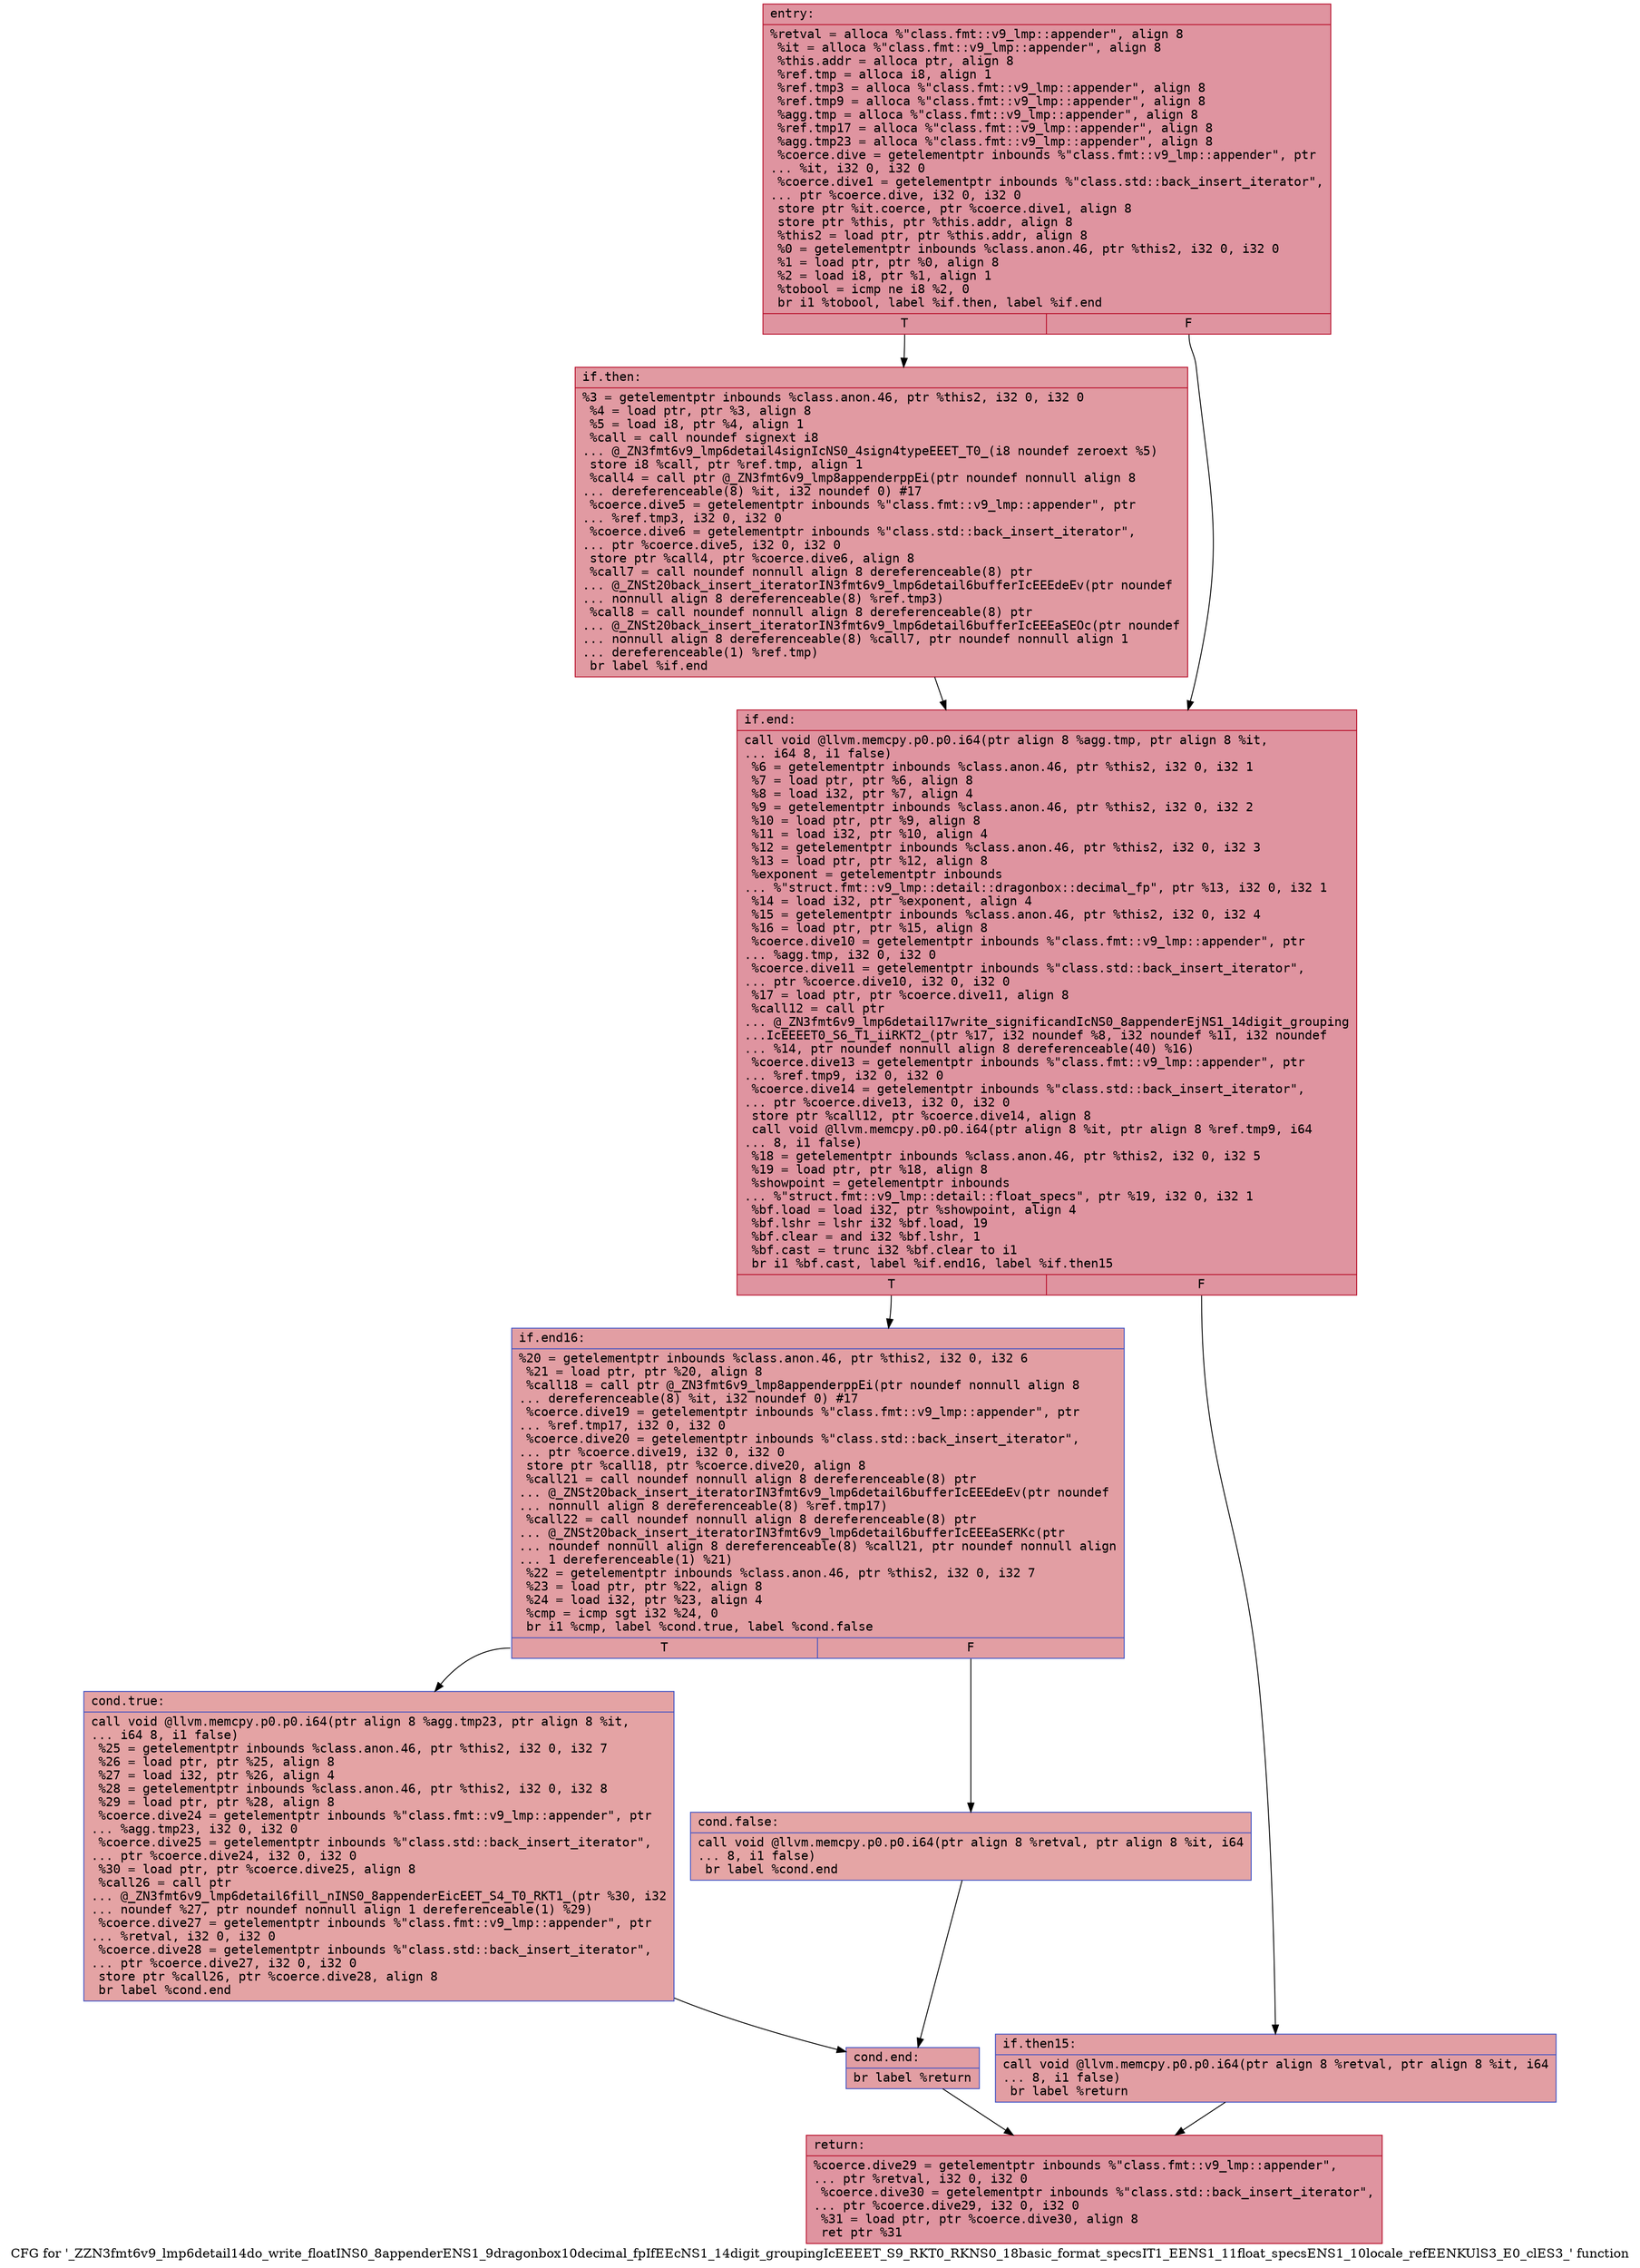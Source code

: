 digraph "CFG for '_ZZN3fmt6v9_lmp6detail14do_write_floatINS0_8appenderENS1_9dragonbox10decimal_fpIfEEcNS1_14digit_groupingIcEEEET_S9_RKT0_RKNS0_18basic_format_specsIT1_EENS1_11float_specsENS1_10locale_refEENKUlS3_E0_clES3_' function" {
	label="CFG for '_ZZN3fmt6v9_lmp6detail14do_write_floatINS0_8appenderENS1_9dragonbox10decimal_fpIfEEcNS1_14digit_groupingIcEEEET_S9_RKT0_RKNS0_18basic_format_specsIT1_EENS1_11float_specsENS1_10locale_refEENKUlS3_E0_clES3_' function";

	Node0x55fec3239bc0 [shape=record,color="#b70d28ff", style=filled, fillcolor="#b70d2870" fontname="Courier",label="{entry:\l|  %retval = alloca %\"class.fmt::v9_lmp::appender\", align 8\l  %it = alloca %\"class.fmt::v9_lmp::appender\", align 8\l  %this.addr = alloca ptr, align 8\l  %ref.tmp = alloca i8, align 1\l  %ref.tmp3 = alloca %\"class.fmt::v9_lmp::appender\", align 8\l  %ref.tmp9 = alloca %\"class.fmt::v9_lmp::appender\", align 8\l  %agg.tmp = alloca %\"class.fmt::v9_lmp::appender\", align 8\l  %ref.tmp17 = alloca %\"class.fmt::v9_lmp::appender\", align 8\l  %agg.tmp23 = alloca %\"class.fmt::v9_lmp::appender\", align 8\l  %coerce.dive = getelementptr inbounds %\"class.fmt::v9_lmp::appender\", ptr\l... %it, i32 0, i32 0\l  %coerce.dive1 = getelementptr inbounds %\"class.std::back_insert_iterator\",\l... ptr %coerce.dive, i32 0, i32 0\l  store ptr %it.coerce, ptr %coerce.dive1, align 8\l  store ptr %this, ptr %this.addr, align 8\l  %this2 = load ptr, ptr %this.addr, align 8\l  %0 = getelementptr inbounds %class.anon.46, ptr %this2, i32 0, i32 0\l  %1 = load ptr, ptr %0, align 8\l  %2 = load i8, ptr %1, align 1\l  %tobool = icmp ne i8 %2, 0\l  br i1 %tobool, label %if.then, label %if.end\l|{<s0>T|<s1>F}}"];
	Node0x55fec3239bc0:s0 -> Node0x55fec323a930[tooltip="entry -> if.then\nProbability 62.50%" ];
	Node0x55fec3239bc0:s1 -> Node0x55fec323a9a0[tooltip="entry -> if.end\nProbability 37.50%" ];
	Node0x55fec323a930 [shape=record,color="#b70d28ff", style=filled, fillcolor="#bb1b2c70" fontname="Courier",label="{if.then:\l|  %3 = getelementptr inbounds %class.anon.46, ptr %this2, i32 0, i32 0\l  %4 = load ptr, ptr %3, align 8\l  %5 = load i8, ptr %4, align 1\l  %call = call noundef signext i8\l... @_ZN3fmt6v9_lmp6detail4signIcNS0_4sign4typeEEET_T0_(i8 noundef zeroext %5)\l  store i8 %call, ptr %ref.tmp, align 1\l  %call4 = call ptr @_ZN3fmt6v9_lmp8appenderppEi(ptr noundef nonnull align 8\l... dereferenceable(8) %it, i32 noundef 0) #17\l  %coerce.dive5 = getelementptr inbounds %\"class.fmt::v9_lmp::appender\", ptr\l... %ref.tmp3, i32 0, i32 0\l  %coerce.dive6 = getelementptr inbounds %\"class.std::back_insert_iterator\",\l... ptr %coerce.dive5, i32 0, i32 0\l  store ptr %call4, ptr %coerce.dive6, align 8\l  %call7 = call noundef nonnull align 8 dereferenceable(8) ptr\l... @_ZNSt20back_insert_iteratorIN3fmt6v9_lmp6detail6bufferIcEEEdeEv(ptr noundef\l... nonnull align 8 dereferenceable(8) %ref.tmp3)\l  %call8 = call noundef nonnull align 8 dereferenceable(8) ptr\l... @_ZNSt20back_insert_iteratorIN3fmt6v9_lmp6detail6bufferIcEEEaSEOc(ptr noundef\l... nonnull align 8 dereferenceable(8) %call7, ptr noundef nonnull align 1\l... dereferenceable(1) %ref.tmp)\l  br label %if.end\l}"];
	Node0x55fec323a930 -> Node0x55fec323a9a0[tooltip="if.then -> if.end\nProbability 100.00%" ];
	Node0x55fec323a9a0 [shape=record,color="#b70d28ff", style=filled, fillcolor="#b70d2870" fontname="Courier",label="{if.end:\l|  call void @llvm.memcpy.p0.p0.i64(ptr align 8 %agg.tmp, ptr align 8 %it,\l... i64 8, i1 false)\l  %6 = getelementptr inbounds %class.anon.46, ptr %this2, i32 0, i32 1\l  %7 = load ptr, ptr %6, align 8\l  %8 = load i32, ptr %7, align 4\l  %9 = getelementptr inbounds %class.anon.46, ptr %this2, i32 0, i32 2\l  %10 = load ptr, ptr %9, align 8\l  %11 = load i32, ptr %10, align 4\l  %12 = getelementptr inbounds %class.anon.46, ptr %this2, i32 0, i32 3\l  %13 = load ptr, ptr %12, align 8\l  %exponent = getelementptr inbounds\l... %\"struct.fmt::v9_lmp::detail::dragonbox::decimal_fp\", ptr %13, i32 0, i32 1\l  %14 = load i32, ptr %exponent, align 4\l  %15 = getelementptr inbounds %class.anon.46, ptr %this2, i32 0, i32 4\l  %16 = load ptr, ptr %15, align 8\l  %coerce.dive10 = getelementptr inbounds %\"class.fmt::v9_lmp::appender\", ptr\l... %agg.tmp, i32 0, i32 0\l  %coerce.dive11 = getelementptr inbounds %\"class.std::back_insert_iterator\",\l... ptr %coerce.dive10, i32 0, i32 0\l  %17 = load ptr, ptr %coerce.dive11, align 8\l  %call12 = call ptr\l... @_ZN3fmt6v9_lmp6detail17write_significandIcNS0_8appenderEjNS1_14digit_grouping\l...IcEEEET0_S6_T1_iiRKT2_(ptr %17, i32 noundef %8, i32 noundef %11, i32 noundef\l... %14, ptr noundef nonnull align 8 dereferenceable(40) %16)\l  %coerce.dive13 = getelementptr inbounds %\"class.fmt::v9_lmp::appender\", ptr\l... %ref.tmp9, i32 0, i32 0\l  %coerce.dive14 = getelementptr inbounds %\"class.std::back_insert_iterator\",\l... ptr %coerce.dive13, i32 0, i32 0\l  store ptr %call12, ptr %coerce.dive14, align 8\l  call void @llvm.memcpy.p0.p0.i64(ptr align 8 %it, ptr align 8 %ref.tmp9, i64\l... 8, i1 false)\l  %18 = getelementptr inbounds %class.anon.46, ptr %this2, i32 0, i32 5\l  %19 = load ptr, ptr %18, align 8\l  %showpoint = getelementptr inbounds\l... %\"struct.fmt::v9_lmp::detail::float_specs\", ptr %19, i32 0, i32 1\l  %bf.load = load i32, ptr %showpoint, align 4\l  %bf.lshr = lshr i32 %bf.load, 19\l  %bf.clear = and i32 %bf.lshr, 1\l  %bf.cast = trunc i32 %bf.clear to i1\l  br i1 %bf.cast, label %if.end16, label %if.then15\l|{<s0>T|<s1>F}}"];
	Node0x55fec323a9a0:s0 -> Node0x55fec323cc70[tooltip="if.end -> if.end16\nProbability 50.00%" ];
	Node0x55fec323a9a0:s1 -> Node0x55fec323ccf0[tooltip="if.end -> if.then15\nProbability 50.00%" ];
	Node0x55fec323ccf0 [shape=record,color="#3d50c3ff", style=filled, fillcolor="#be242e70" fontname="Courier",label="{if.then15:\l|  call void @llvm.memcpy.p0.p0.i64(ptr align 8 %retval, ptr align 8 %it, i64\l... 8, i1 false)\l  br label %return\l}"];
	Node0x55fec323ccf0 -> Node0x55fec323d070[tooltip="if.then15 -> return\nProbability 100.00%" ];
	Node0x55fec323cc70 [shape=record,color="#3d50c3ff", style=filled, fillcolor="#be242e70" fontname="Courier",label="{if.end16:\l|  %20 = getelementptr inbounds %class.anon.46, ptr %this2, i32 0, i32 6\l  %21 = load ptr, ptr %20, align 8\l  %call18 = call ptr @_ZN3fmt6v9_lmp8appenderppEi(ptr noundef nonnull align 8\l... dereferenceable(8) %it, i32 noundef 0) #17\l  %coerce.dive19 = getelementptr inbounds %\"class.fmt::v9_lmp::appender\", ptr\l... %ref.tmp17, i32 0, i32 0\l  %coerce.dive20 = getelementptr inbounds %\"class.std::back_insert_iterator\",\l... ptr %coerce.dive19, i32 0, i32 0\l  store ptr %call18, ptr %coerce.dive20, align 8\l  %call21 = call noundef nonnull align 8 dereferenceable(8) ptr\l... @_ZNSt20back_insert_iteratorIN3fmt6v9_lmp6detail6bufferIcEEEdeEv(ptr noundef\l... nonnull align 8 dereferenceable(8) %ref.tmp17)\l  %call22 = call noundef nonnull align 8 dereferenceable(8) ptr\l... @_ZNSt20back_insert_iteratorIN3fmt6v9_lmp6detail6bufferIcEEEaSERKc(ptr\l... noundef nonnull align 8 dereferenceable(8) %call21, ptr noundef nonnull align\l... 1 dereferenceable(1) %21)\l  %22 = getelementptr inbounds %class.anon.46, ptr %this2, i32 0, i32 7\l  %23 = load ptr, ptr %22, align 8\l  %24 = load i32, ptr %23, align 4\l  %cmp = icmp sgt i32 %24, 0\l  br i1 %cmp, label %cond.true, label %cond.false\l|{<s0>T|<s1>F}}"];
	Node0x55fec323cc70:s0 -> Node0x55fec323d5e0[tooltip="if.end16 -> cond.true\nProbability 62.50%" ];
	Node0x55fec323cc70:s1 -> Node0x55fec323daf0[tooltip="if.end16 -> cond.false\nProbability 37.50%" ];
	Node0x55fec323d5e0 [shape=record,color="#3d50c3ff", style=filled, fillcolor="#c32e3170" fontname="Courier",label="{cond.true:\l|  call void @llvm.memcpy.p0.p0.i64(ptr align 8 %agg.tmp23, ptr align 8 %it,\l... i64 8, i1 false)\l  %25 = getelementptr inbounds %class.anon.46, ptr %this2, i32 0, i32 7\l  %26 = load ptr, ptr %25, align 8\l  %27 = load i32, ptr %26, align 4\l  %28 = getelementptr inbounds %class.anon.46, ptr %this2, i32 0, i32 8\l  %29 = load ptr, ptr %28, align 8\l  %coerce.dive24 = getelementptr inbounds %\"class.fmt::v9_lmp::appender\", ptr\l... %agg.tmp23, i32 0, i32 0\l  %coerce.dive25 = getelementptr inbounds %\"class.std::back_insert_iterator\",\l... ptr %coerce.dive24, i32 0, i32 0\l  %30 = load ptr, ptr %coerce.dive25, align 8\l  %call26 = call ptr\l... @_ZN3fmt6v9_lmp6detail6fill_nINS0_8appenderEicEET_S4_T0_RKT1_(ptr %30, i32\l... noundef %27, ptr noundef nonnull align 1 dereferenceable(1) %29)\l  %coerce.dive27 = getelementptr inbounds %\"class.fmt::v9_lmp::appender\", ptr\l... %retval, i32 0, i32 0\l  %coerce.dive28 = getelementptr inbounds %\"class.std::back_insert_iterator\",\l... ptr %coerce.dive27, i32 0, i32 0\l  store ptr %call26, ptr %coerce.dive28, align 8\l  br label %cond.end\l}"];
	Node0x55fec323d5e0 -> Node0x55fec323e370[tooltip="cond.true -> cond.end\nProbability 100.00%" ];
	Node0x55fec323daf0 [shape=record,color="#3d50c3ff", style=filled, fillcolor="#c5333470" fontname="Courier",label="{cond.false:\l|  call void @llvm.memcpy.p0.p0.i64(ptr align 8 %retval, ptr align 8 %it, i64\l... 8, i1 false)\l  br label %cond.end\l}"];
	Node0x55fec323daf0 -> Node0x55fec323e370[tooltip="cond.false -> cond.end\nProbability 100.00%" ];
	Node0x55fec323e370 [shape=record,color="#3d50c3ff", style=filled, fillcolor="#be242e70" fontname="Courier",label="{cond.end:\l|  br label %return\l}"];
	Node0x55fec323e370 -> Node0x55fec323d070[tooltip="cond.end -> return\nProbability 100.00%" ];
	Node0x55fec323d070 [shape=record,color="#b70d28ff", style=filled, fillcolor="#b70d2870" fontname="Courier",label="{return:\l|  %coerce.dive29 = getelementptr inbounds %\"class.fmt::v9_lmp::appender\",\l... ptr %retval, i32 0, i32 0\l  %coerce.dive30 = getelementptr inbounds %\"class.std::back_insert_iterator\",\l... ptr %coerce.dive29, i32 0, i32 0\l  %31 = load ptr, ptr %coerce.dive30, align 8\l  ret ptr %31\l}"];
}
